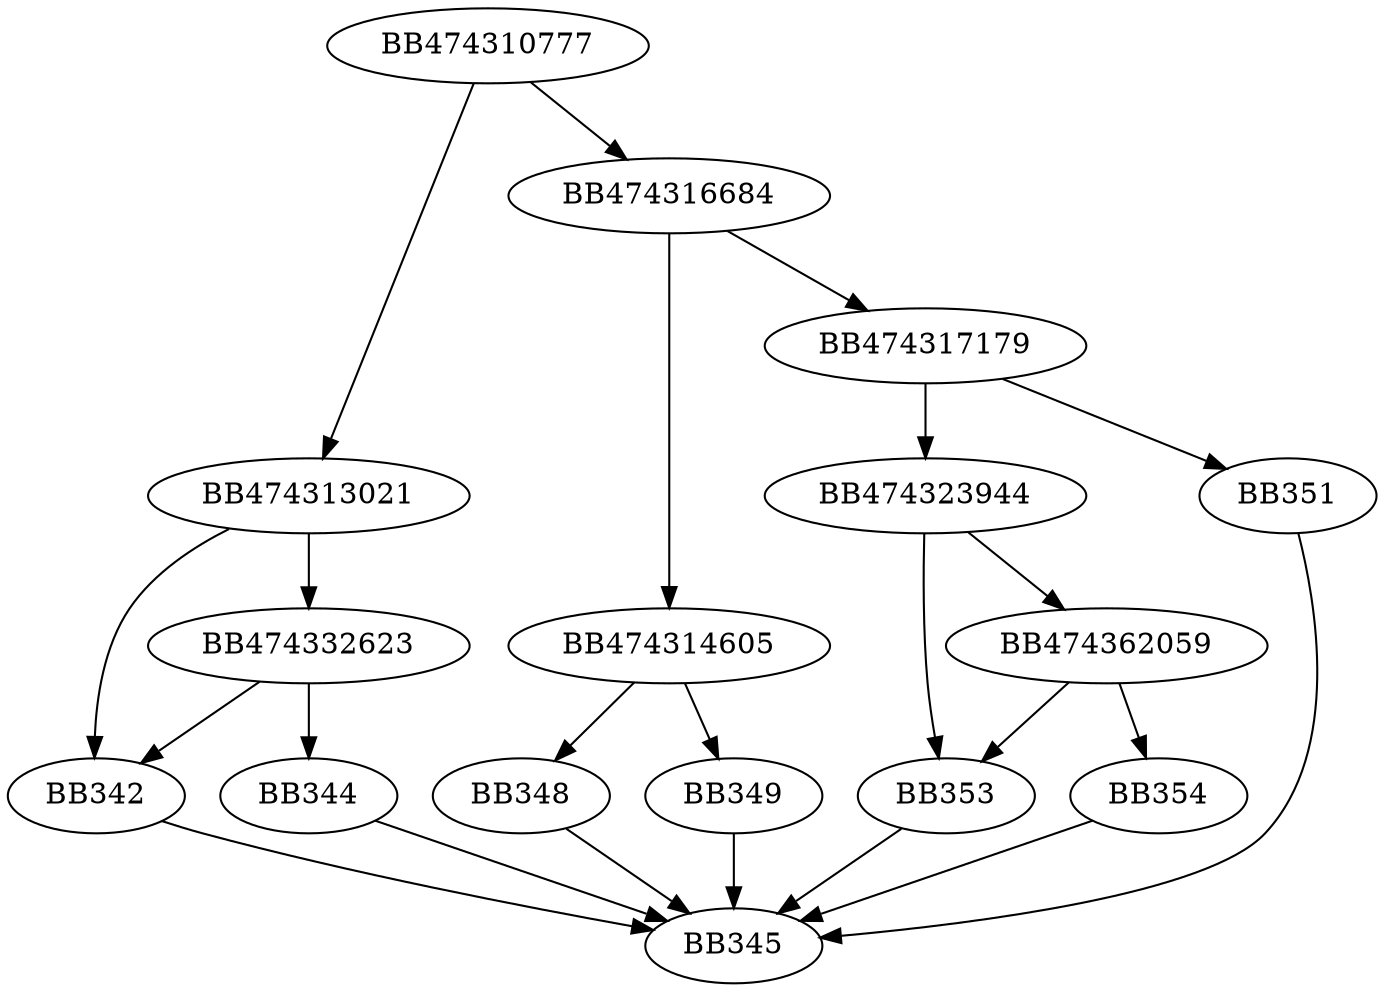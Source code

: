 digraph G{
	BB474310777->BB474313021;
	BB474310777->BB474316684;
	BB474313021->BB342;
	BB474313021->BB474332623;
	BB474332623->BB342;
	BB474332623->BB344;
	BB342->BB345;
	BB344->BB345;
	BB474316684->BB474314605;
	BB474316684->BB474317179;
	BB474314605->BB348;
	BB474314605->BB349;
	BB349->BB345;
	BB348->BB345;
	BB474317179->BB474323944;
	BB474317179->BB351;
	BB474323944->BB474362059;
	BB474323944->BB353;
	BB474362059->BB353;
	BB474362059->BB354;
	BB354->BB345;
	BB353->BB345;
	BB351->BB345;
}
